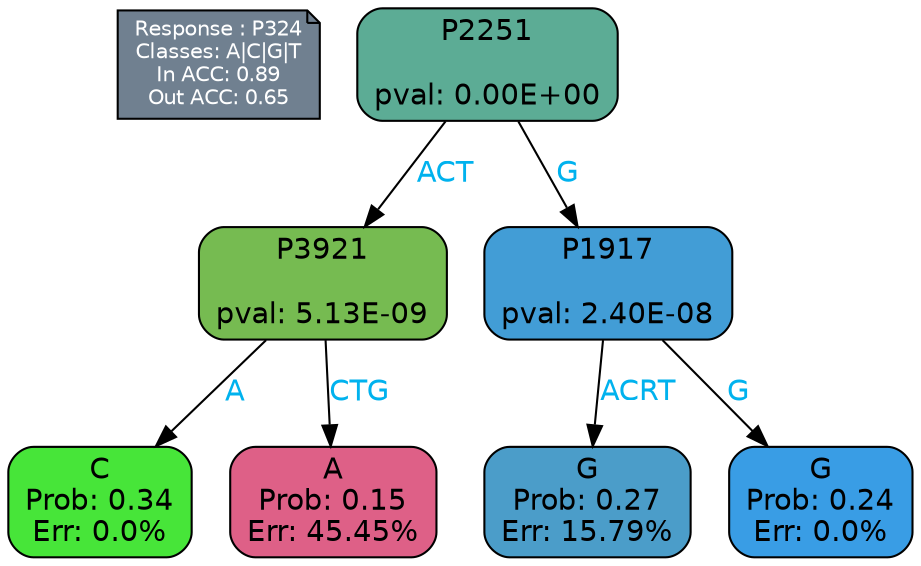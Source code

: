 digraph Tree {
node [shape=box, style="filled, rounded", color="black", fontname=helvetica] ;
graph [ranksep=equally, splines=polylines, bgcolor=transparent, dpi=600] ;
edge [fontname=helvetica] ;
LEGEND [label="Response : P324
Classes: A|C|G|T
In ACC: 0.89
Out ACC: 0.65
",shape=note,align=left,style=filled,fillcolor="slategray",fontcolor="white",fontsize=10];1 [label="P2251

pval: 0.00E+00", fillcolor="#5cac95"] ;
2 [label="P3921

pval: 5.13E-09", fillcolor="#76bb51"] ;
3 [label="C
Prob: 0.34
Err: 0.0%", fillcolor="#47e539"] ;
4 [label="A
Prob: 0.15
Err: 45.45%", fillcolor="#de6087"] ;
5 [label="P1917

pval: 2.40E-08", fillcolor="#429dd6"] ;
6 [label="G
Prob: 0.27
Err: 15.79%", fillcolor="#4b9dc9"] ;
7 [label="G
Prob: 0.24
Err: 0.0%", fillcolor="#399de5"] ;
1 -> 2 [label="ACT",fontcolor=deepskyblue2] ;
1 -> 5 [label="G",fontcolor=deepskyblue2] ;
2 -> 3 [label="A",fontcolor=deepskyblue2] ;
2 -> 4 [label="CTG",fontcolor=deepskyblue2] ;
5 -> 6 [label="ACRT",fontcolor=deepskyblue2] ;
5 -> 7 [label="G",fontcolor=deepskyblue2] ;
{rank = same; 3;4;6;7;}{rank = same; LEGEND;1;}}